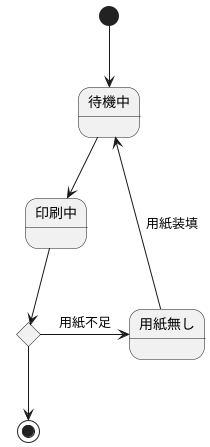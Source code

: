 @startuml プリンタ
' left to right direction
[*] --> 待機中
待機中 --> 印刷中
state c <<choice>>
印刷中 --> c
c --> [*]
c -right-> 用紙無し : 用紙不足
用紙無し -left-> 待機中: 用紙装填
@enduml